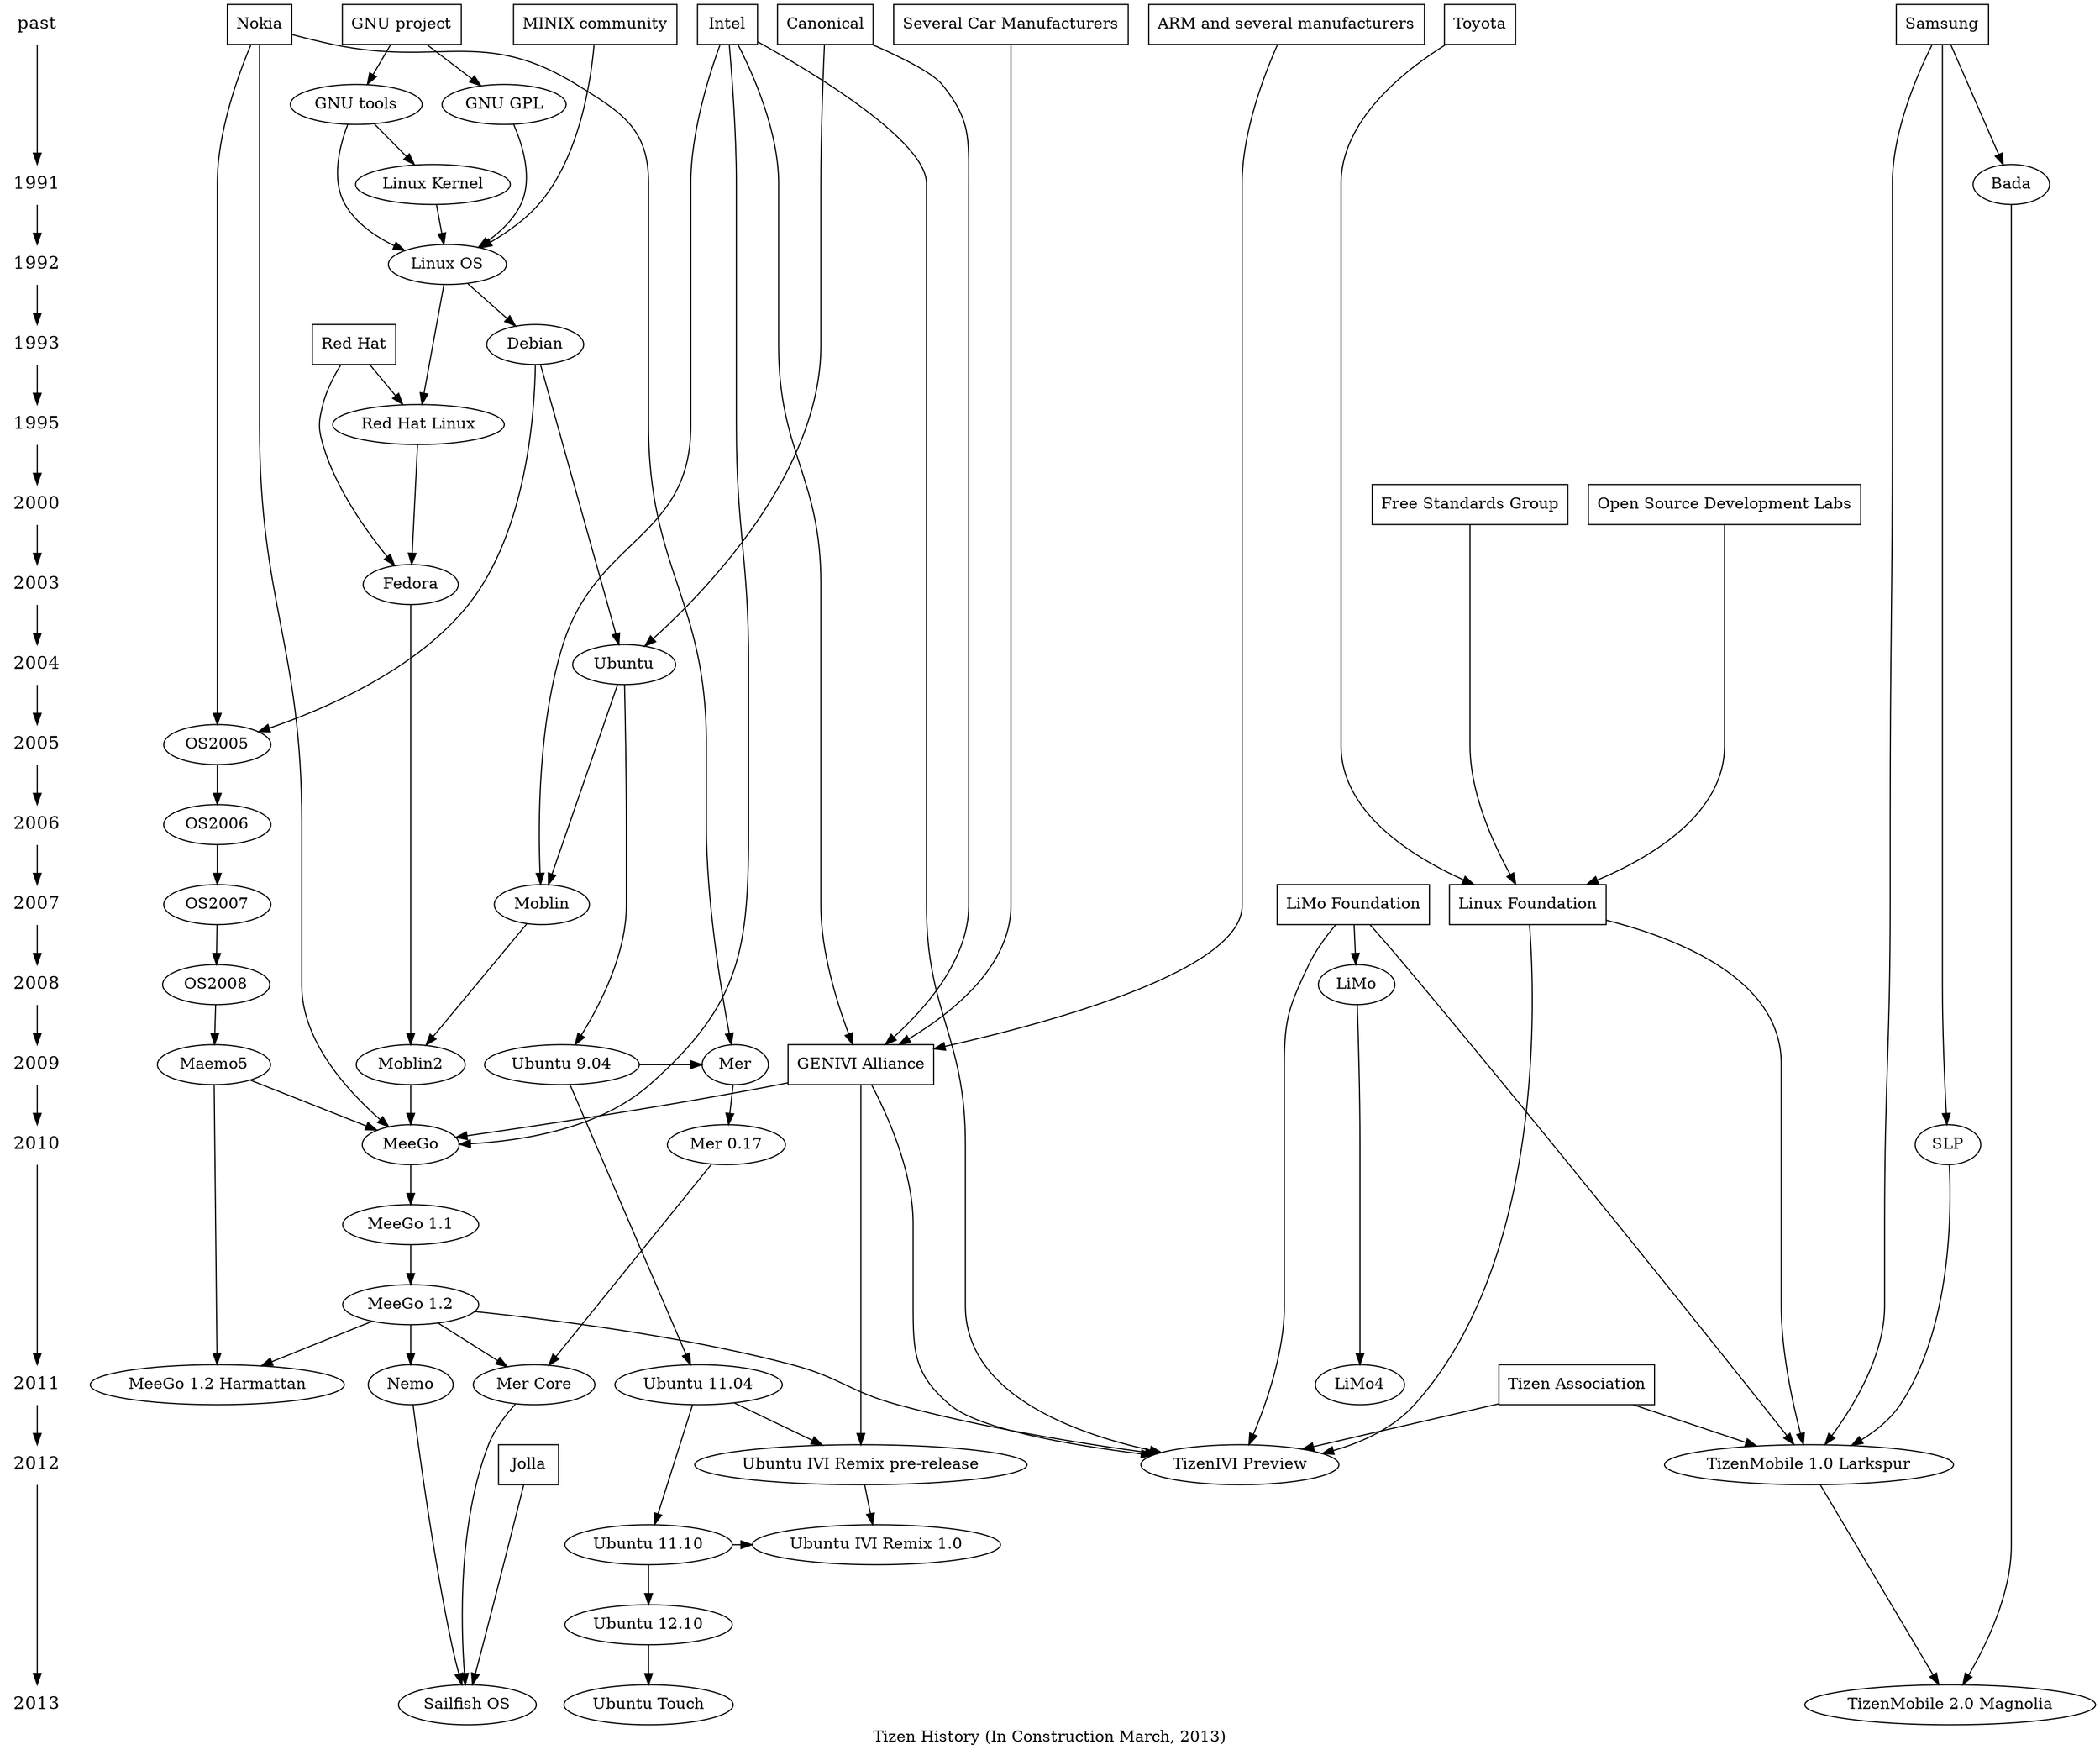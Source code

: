 digraph tizenhistory {
graph [label="Tizen History (In Construction March, 2013)"]
/*timeline*/
{
	node [shape=plaintext, fontsize=16];

	past -> /*1990 ->*/
	1991 -> 1992 -> 1993 -> /*1994 ->*/ 1995 ->
	/*1996 -> 1997 -> 1998 -> 1999 ->*/ 2000 ->
	/*2001 -> 2002 ->*/ 2003 -> 2004 -> 2005 ->
	2006 -> 2007 -> 2008 -> 2009 -> 2010 ->
	2011 -> 2012 -> 2013;
}

/* Organizations */
{
	node [shape=box];
	{ rank = same; "past"; "Nokia"}
	{ rank = same; "past"; "Intel"}
	{ rank = same; "past"; "Samsung"}
	{ rank = same; "past"; "ARM and several manufacturers"}
	{ rank = same; "past"; "Several Car Manufacturers"}
	{ rank = same; "past"; "Canonical"}
	{ rank = same; "past"; "Toyota"}
	{ rank = same; "past"/*1983*/; "GNU project"}
	{ rank = same; "past"; "MINIX community"}
	{ rank = same; "1993"; "Red Hat"}
	{ rank = same; "2000"; "Open Source Development Labs"}
	{ rank = same; "2000"; "Free Standards Group"}
	{ rank = same; "2007"; "Linux Foundation"}
	{ rank = same; "2007"; "LiMo Foundation"}
	{ rank = same; "2009"; "GENIVI Alliance"}
	{ rank = same; "2011"; "Tizen Association"} //?
	{ rank = same; "2012"; "Jolla"} //?

/* Organisations to Organisations */
"Open Source Development Labs" -> "Linux Foundation";
"Free Standards Group" -> "Linux Foundation";
"Toyota" -> "Linux Foundation";
"Intel" -> "GENIVI Alliance";
"Several Car Manufacturers" -> "GENIVI Alliance";
"ARM and several manufacturers" -> "GENIVI Alliance";
"Canonical" -> "GENIVI Alliance";
}

/* Technologies */
{
	node [shape=plaintext];
//	"HTML5";
}

/* OS & Software Components */
{ rank = same; "GNU tools"; "GNU GPL"}
{ rank = same; 1991; "Linux Kernel"}
{ rank = same; 1992; "Linux OS"}
{ rank = same; 1993; "Debian"}
{ rank = same; 1995; "Red Hat Linux"}
{ rank = same; 2003; "Fedora"}
{ rank = same; 2004; "Ubuntu"}
{ rank = same; 2005; "OS2005"}
{ rank = same; 2006; "OS2006"}
{ rank = same; 2007; "OS2007"; "Moblin"}
{ rank = same; 2008; "OS2008"; "LiMo"}
{ rank = same; 2009; "Maemo5"; "Moblin2"; "Ubuntu 9.04"; "Mer"}
{ rank = same; 2010; "MeeGo"; "Mer 0.17"; "SLP"}
{ rank = same; 2011; "Ubuntu 11.04"; "LiMo4"; "Nemo"}
{ rank = same; "Ubuntu 11.10"; "Ubuntu IVI Remix 1.0"}
{ rank = same; 2012; "TizenMobile 1.0 Larkspur"; "TizenIVI Preview"};
{ rank = same; 2013; "TizenMobile 2.0 Magnolia"; "Sailfish OS"; "Ubuntu Touch"}

/* OS to OS */
	"GNU tools" -> "Linux Kernel"
	"GNU tools" -> "Linux OS"
	"Linux Kernel" -> "Linux OS"
	"GNU GPL" -> "Linux OS"
	"Linux OS" -> "Debian"
	"Linux OS" -> "Red Hat Linux"
	"Red Hat Linux" -> "Fedora";
	"Debian" -> "Ubuntu";
	"Debian" -> "OS2005" -> "OS2006" -> "OS2007" -> "OS2008" -> "Maemo5" -> "MeeGo";
	"Ubuntu" -> "Moblin" -> "Moblin2";
	"Fedora" -> "Moblin2" -> "MeeGo";
	"Ubuntu 9.04" -> "Mer" -> "Mer 0.17" -> "Mer Core";
	"LiMo" -> "LiMo4";
	"MeeGo" -> "MeeGo 1.1" -> "MeeGo 1.2" -> "TizenIVI Preview";
	"Maemo5" -> "MeeGo 1.2 Harmattan";
	"MeeGo 1.2" -> "Mer Core";
	"MeeGo 1.2" -> "Nemo" -> "Sailfish OS";
	"Mer Core" -> "Sailfish OS";
	"MeeGo 1.2" -> "MeeGo 1.2 Harmattan";
	"SLP" -> "TizenMobile 1.0 Larkspur";
	"Bada" -> "TizenMobile 2.0 Magnolia";
	"TizenMobile 1.0 Larkspur" -> "TizenMobile 2.0 Magnolia";
	"Ubuntu" -> "Ubuntu 9.04" -> "Ubuntu 11.04" -> "Ubuntu 11.10" -> "Ubuntu IVI Remix 1.0";
	"Ubuntu 11.04" -> "Ubuntu IVI Remix pre-release" -> "Ubuntu IVI Remix 1.0";
	"Ubuntu 11.10" -> "Ubuntu 12.10" -> "Ubuntu Touch";

/* organisation to OS */
"GNU project" -> "GNU tools"
"GNU project" -> "GNU GPL"
"MINIX community" -> "Linux OS"
"Red Hat" -> "Fedora";
"Red Hat" -> "Red Hat Linux";
"Canonical" -> "Ubuntu";
"Nokia" -> "OS2005";
"Intel" -> "Moblin";
"Intel" -> "MeeGo";
"Nokia" -> "Mer";
"Nokia" -> "MeeGo";
"Samsung" -> "Bada";
"Samsung" -> "SLP";
"Intel" -> "TizenIVI Preview";
"Samsung" -> "TizenMobile 1.0 Larkspur";
"GENIVI Alliance" -> "MeeGo";
"GENIVI Alliance" -> "TizenIVI Preview";
"GENIVI Alliance" -> "Ubuntu IVI Remix pre-release";
"LiMo Foundation" -> "LiMo";
"LiMo Foundation" -> "TizenIVI Preview";
"LiMo Foundation" -> "TizenMobile 1.0 Larkspur";
"Tizen Association" -> "TizenIVI Preview";
"Tizen Association" -> "TizenMobile 1.0 Larkspur";
"Linux Foundation" -> "TizenIVI Preview";
"Linux Foundation" -> "TizenMobile 1.0 Larkspur";
"Jolla" -> "Sailfish OS";

}

